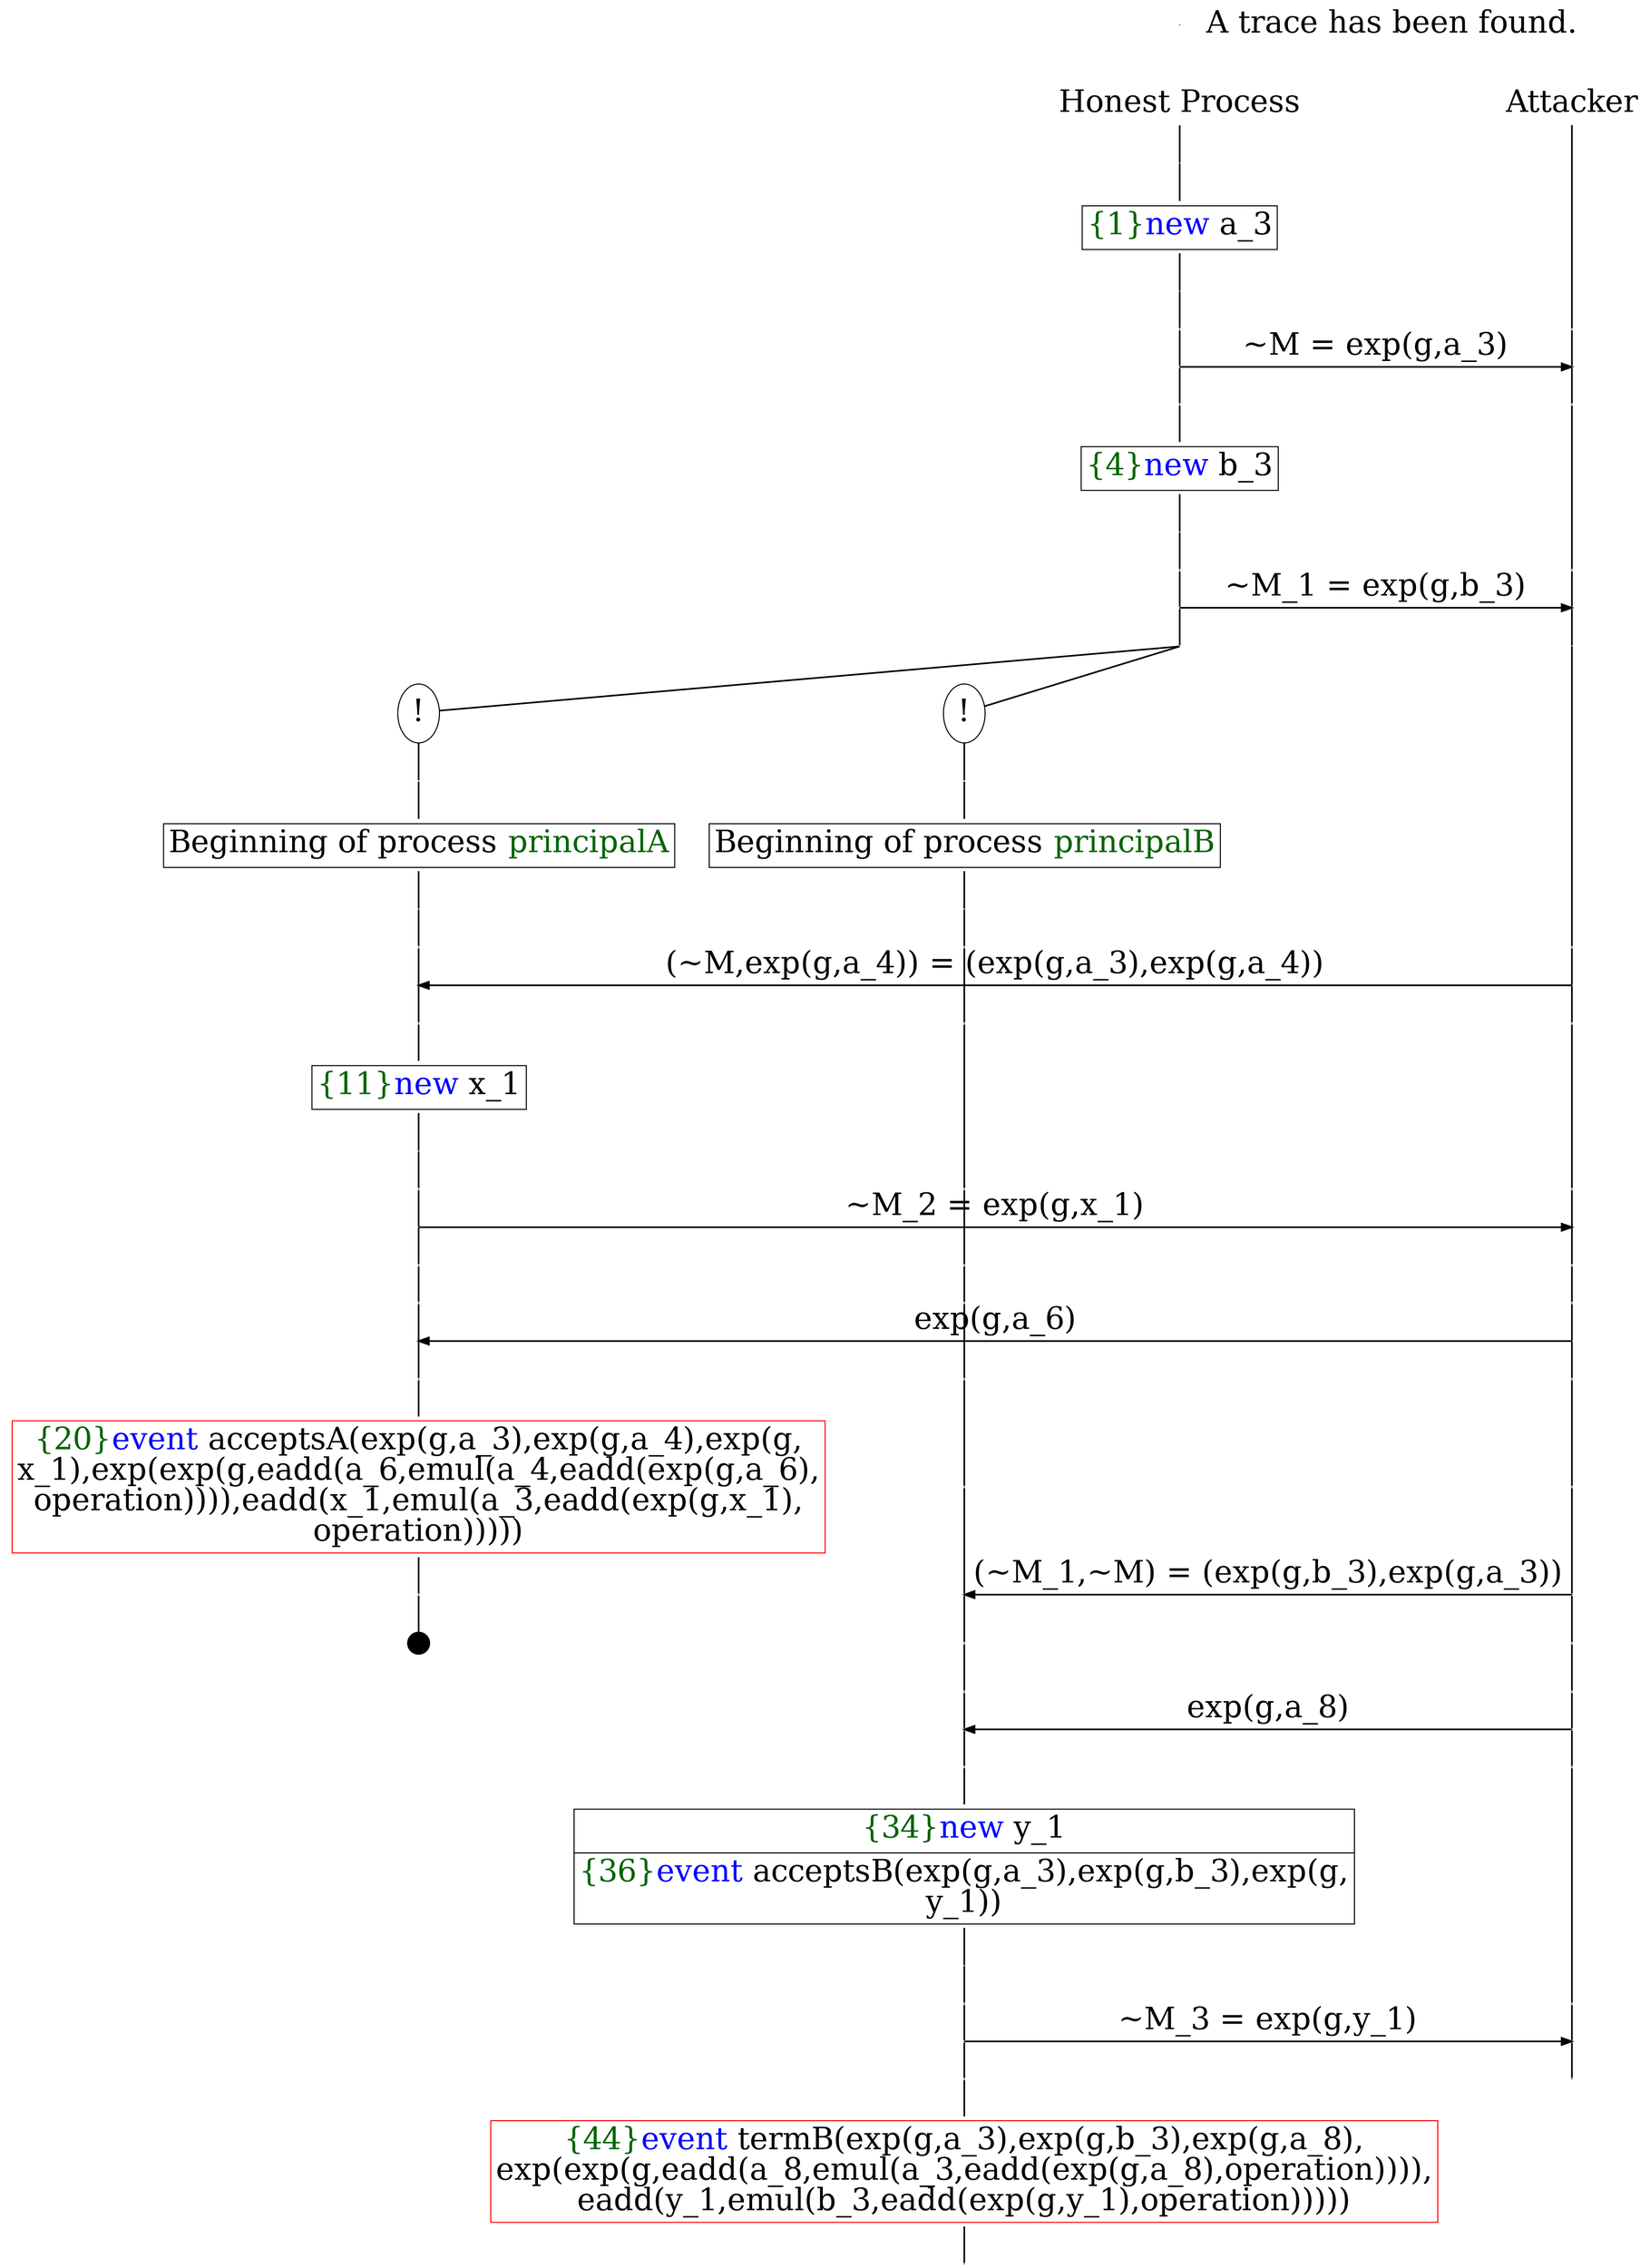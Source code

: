 digraph {
graph [ordering = out]
edge [arrowhead = none, penwidth = 1.6, fontsize = 30]
node [shape = point, width = 0, height = 0, fontsize = 30]
Trace<br/>
[label = <A trace has been found.<br/>
>, shape = plaintext]
P0__0 [label = "Honest Process", shape = plaintext]
P__0 [label = "Attacker", shape = plaintext]
Trace -> P0__0 [label = "", style = invisible, weight = 100]{rank = same; P0__0 P__0}
P0__0 -> P0__1 [label = <>, weight = 100]
P0__1 -> P0__2 [label = <>, weight = 100]
P0__2 [shape = plaintext, label = <<TABLE BORDER="0" CELLBORDER="1" CELLSPACING="0" CELLPADDING="4"> <TR><TD><FONT COLOR="darkgreen">{1}</FONT><FONT COLOR="blue">new </FONT>a_3</TD></TR></TABLE>>]
P0__2 -> P0__3 [label = <>, weight = 100]
P0__3 -> P0__4 [label = <>, weight = 100]
P__0 -> P__1 [label = <>, weight = 100]
{rank = same; P__1 P0__4}
P0__4 -> P0__5 [label = <>, weight = 100]
P__1 -> P__2 [label = <>, weight = 100]
{rank = same; P__2 P0__5}
P0__5 -> P__2 [label = <~M = exp(g,a_3)>, arrowhead = normal]
P0__5 -> P0__6 [label = <>, weight = 100]
P__2 -> P__3 [label = <>, weight = 100]
{rank = same; P__3 P0__6}
P0__6 -> P0__7 [label = <>, weight = 100]
P0__7 [shape = plaintext, label = <<TABLE BORDER="0" CELLBORDER="1" CELLSPACING="0" CELLPADDING="4"> <TR><TD><FONT COLOR="darkgreen">{4}</FONT><FONT COLOR="blue">new </FONT>b_3</TD></TR></TABLE>>]
P0__7 -> P0__8 [label = <>, weight = 100]
P0__8 -> P0__9 [label = <>, weight = 100]
P__3 -> P__4 [label = <>, weight = 100]
{rank = same; P__4 P0__9}
P0__9 -> P0__10 [label = <>, weight = 100]
P__4 -> P__5 [label = <>, weight = 100]
{rank = same; P__5 P0__10}
P0__10 -> P__5 [label = <~M_1 = exp(g,b_3)>, arrowhead = normal]
P0__10 -> P0__11 [label = <>, weight = 100]
P__5 -> P__6 [label = <>, weight = 100]
{rank = same; P__6 P0__11}
/*RPar */
P0__11 -> P0_1__11 [label = <>]
P0__11 -> P0_0__11 [label = <>]
P0__11 [label = "", fixedsize = false, width = 0, height = 0, shape = none]
{rank = same; P0_0__11 P0_1__11}
P0_0__11 [label = "!", shape = ellipse]
P0_0_0__11 [label = "", fixedsize = false, width = 0, height = 0, shape = none]
P0_0__11 -> P0_0_0__11 [label = <>, weight = 100]
P0_0_0__11 -> P0_0_0__12 [label = <>, weight = 100]
P0_0_0__12 [shape = plaintext, label = <<TABLE BORDER="0" CELLBORDER="1" CELLSPACING="0" CELLPADDING="4"> <TR><TD>Beginning of process <FONT COLOR="darkgreen">principalB</FONT></TD></TR></TABLE>>]
P0_0_0__12 -> P0_0_0__13 [label = <>, weight = 100]
P0_1__11 [label = "!", shape = ellipse]
P0_1_0__11 [label = "", fixedsize = false, width = 0, height = 0, shape = none]
P0_1__11 -> P0_1_0__11 [label = <>, weight = 100]
P0_1_0__11 -> P0_1_0__12 [label = <>, weight = 100]
P0_1_0__12 [shape = plaintext, label = <<TABLE BORDER="0" CELLBORDER="1" CELLSPACING="0" CELLPADDING="4"> <TR><TD>Beginning of process <FONT COLOR="darkgreen">principalA</FONT></TD></TR></TABLE>>]
P0_1_0__12 -> P0_1_0__13 [label = <>, weight = 100]
P0_1_0__13 -> P0_1_0__14 [label = <>, weight = 100]
P0_0_0__13 -> P0_0_0__14 [label = <>, weight = 100]
P__6 -> P__7 [label = <>, weight = 100]
{rank = same; P__7 P0_0_0__14 P0_1_0__14}
P0_1_0__14 -> P0_1_0__15 [label = <>, weight = 100]
P__7 -> P__8 [label = <>, weight = 100]
{rank = same; P__8 P0_1_0__15}
P0_1_0__15 -> P__8 [label = <(~M,exp(g,a_4)) = (exp(g,a_3),exp(g,a_4))>, dir = back, arrowhead = normal]
P0_1_0__15 -> P0_1_0__16 [label = <>, weight = 100]
P0_0_0__14 -> P0_0_0__15 [label = <>, weight = 100]
P__8 -> P__9 [label = <>, weight = 100]
{rank = same; P__9 P0_0_0__15 P0_1_0__16}
P0_1_0__16 -> P0_1_0__17 [label = <>, weight = 100]
P0_1_0__17 [shape = plaintext, label = <<TABLE BORDER="0" CELLBORDER="1" CELLSPACING="0" CELLPADDING="4"> <TR><TD><FONT COLOR="darkgreen">{11}</FONT><FONT COLOR="blue">new </FONT>x_1</TD></TR></TABLE>>]
P0_1_0__17 -> P0_1_0__18 [label = <>, weight = 100]
P0_1_0__18 -> P0_1_0__19 [label = <>, weight = 100]
P0_0_0__15 -> P0_0_0__16 [label = <>, weight = 100]
P__9 -> P__10 [label = <>, weight = 100]
{rank = same; P__10 P0_0_0__16 P0_1_0__19}
P0_1_0__19 -> P0_1_0__20 [label = <>, weight = 100]
P__10 -> P__11 [label = <>, weight = 100]
{rank = same; P__11 P0_1_0__20}
P0_1_0__20 -> P__11 [label = <~M_2 = exp(g,x_1)>, arrowhead = normal]
P0_1_0__20 -> P0_1_0__21 [label = <>, weight = 100]
P0_0_0__16 -> P0_0_0__17 [label = <>, weight = 100]
P__11 -> P__12 [label = <>, weight = 100]
{rank = same; P__12 P0_0_0__17 P0_1_0__21}
P0_1_0__21 -> P0_1_0__22 [label = <>, weight = 100]
P0_0_0__17 -> P0_0_0__18 [label = <>, weight = 100]
P__12 -> P__13 [label = <>, weight = 100]
{rank = same; P__13 P0_0_0__18 P0_1_0__22}
P0_1_0__22 -> P0_1_0__23 [label = <>, weight = 100]
P__13 -> P__14 [label = <>, weight = 100]
{rank = same; P__14 P0_1_0__23}
P0_1_0__23 -> P__14 [label = <exp(g,a_6)>, dir = back, arrowhead = normal]
P0_1_0__23 -> P0_1_0__24 [label = <>, weight = 100]
P0_0_0__18 -> P0_0_0__19 [label = <>, weight = 100]
P__14 -> P__15 [label = <>, weight = 100]
{rank = same; P__15 P0_0_0__19 P0_1_0__24}
P0_1_0__24 -> P0_1_0__25 [label = <>, weight = 100]
P0_1_0__25 [color = red, shape = plaintext, label = <<TABLE BORDER="0" CELLBORDER="1" CELLSPACING="0" CELLPADDING="4"> <TR><TD><FONT COLOR="darkgreen">{20}</FONT><FONT COLOR="blue">event</FONT> acceptsA(exp(g,a_3),exp(g,a_4),exp(g,<br/>
x_1),exp(exp(g,eadd(a_6,emul(a_4,eadd(exp(g,a_6),<br/>
operation)))),eadd(x_1,emul(a_3,eadd(exp(g,x_1),<br/>
operation)))))</TD></TR></TABLE>>]
P0_1_0__25 -> P0_1_0__26 [label = <>, weight = 100]
P0_1_0__27 [label = "", width = 0.3, height = 0.3]
P0_1_0__26 -> P0_1_0__27 [label = <>, weight = 100]
P0_0_0__19 -> P0_0_0__20 [label = <>, weight = 100]
P__15 -> P__16 [label = <>, weight = 100]
{rank = same; P__16 P0_0_0__20}
P0_0_0__20 -> P0_0_0__21 [label = <>, weight = 100]
P__16 -> P__17 [label = <>, weight = 100]
{rank = same; P__17 P0_0_0__21}
P0_0_0__21 -> P__17 [label = <(~M_1,~M) = (exp(g,b_3),exp(g,a_3))>, dir = back, arrowhead = normal]
P0_0_0__21 -> P0_0_0__22 [label = <>, weight = 100]
P__17 -> P__18 [label = <>, weight = 100]
{rank = same; P__18 P0_0_0__22}
P0_0_0__22 -> P0_0_0__23 [label = <>, weight = 100]
P__18 -> P__19 [label = <>, weight = 100]
{rank = same; P__19 P0_0_0__23}
P0_0_0__23 -> P0_0_0__24 [label = <>, weight = 100]
P__19 -> P__20 [label = <>, weight = 100]
{rank = same; P__20 P0_0_0__24}
P0_0_0__24 -> P__20 [label = <exp(g,a_8)>, dir = back, arrowhead = normal]
P0_0_0__24 -> P0_0_0__25 [label = <>, weight = 100]
P__20 -> P__21 [label = <>, weight = 100]
{rank = same; P__21 P0_0_0__25}
P0_0_0__25 -> P0_0_0__26 [label = <>, weight = 100]
P0_0_0__26 [shape = plaintext, label = <<TABLE BORDER="0" CELLBORDER="1" CELLSPACING="0" CELLPADDING="4"> <TR><TD><FONT COLOR="darkgreen">{34}</FONT><FONT COLOR="blue">new </FONT>y_1</TD></TR><TR><TD><FONT COLOR="darkgreen">{36}</FONT><FONT COLOR="blue">event</FONT> acceptsB(exp(g,a_3),exp(g,b_3),exp(g,<br/>
y_1))</TD></TR></TABLE>>]
P0_0_0__26 -> P0_0_0__27 [label = <>, weight = 100]
P0_0_0__27 -> P0_0_0__28 [label = <>, weight = 100]
P__21 -> P__22 [label = <>, weight = 100]
{rank = same; P__22 P0_0_0__28}
P0_0_0__28 -> P0_0_0__29 [label = <>, weight = 100]
P__22 -> P__23 [label = <>, weight = 100]
{rank = same; P__23 P0_0_0__29}
P0_0_0__29 -> P__23 [label = <~M_3 = exp(g,y_1)>, arrowhead = normal]
P0_0_0__29 -> P0_0_0__30 [label = <>, weight = 100]
P__23 -> P__24 [label = <>, weight = 100]
{rank = same; P__24 P0_0_0__30}
P0_0_0__30 -> P0_0_0__31 [label = <>, weight = 100]
P0_0_0__31 [color = red, shape = plaintext, label = <<TABLE BORDER="0" CELLBORDER="1" CELLSPACING="0" CELLPADDING="4"> <TR><TD><FONT COLOR="darkgreen">{44}</FONT><FONT COLOR="blue">event</FONT> termB(exp(g,a_3),exp(g,b_3),exp(g,a_8),<br/>
exp(exp(g,eadd(a_8,emul(a_3,eadd(exp(g,a_8),operation)))),<br/>
eadd(y_1,emul(b_3,eadd(exp(g,y_1),operation)))))<br/>
</TD></TR></TABLE>>]
P0_0_0__31 -> P0_0_0__32 [label = <>, weight = 100]
}